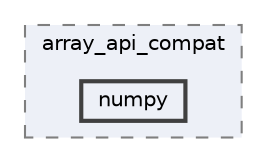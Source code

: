 digraph "/home/jam/Research/IRES-2025/dev/src/llm-scripts/testing/hypothesis-testing/hyp-env/lib/python3.12/site-packages/sklearn/externals/array_api_compat/numpy"
{
 // LATEX_PDF_SIZE
  bgcolor="transparent";
  edge [fontname=Helvetica,fontsize=10,labelfontname=Helvetica,labelfontsize=10];
  node [fontname=Helvetica,fontsize=10,shape=box,height=0.2,width=0.4];
  compound=true
  subgraph clusterdir_148276b412abcf5b18eaa00c0de48a4b {
    graph [ bgcolor="#edf0f7", pencolor="grey50", label="array_api_compat", fontname=Helvetica,fontsize=10 style="filled,dashed", URL="dir_148276b412abcf5b18eaa00c0de48a4b.html",tooltip=""]
  dir_668018e4cd7f78fff12841e272ef4a20 [label="numpy", fillcolor="#edf0f7", color="grey25", style="filled,bold", URL="dir_668018e4cd7f78fff12841e272ef4a20.html",tooltip=""];
  }
}
